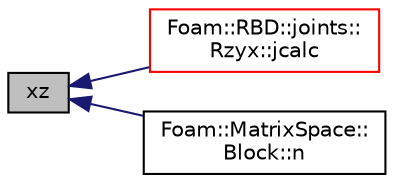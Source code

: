digraph "xz"
{
  bgcolor="transparent";
  edge [fontname="Helvetica",fontsize="10",labelfontname="Helvetica",labelfontsize="10"];
  node [fontname="Helvetica",fontsize="10",shape=record];
  rankdir="LR";
  Node1 [label="xz",height=0.2,width=0.4,color="black", fillcolor="grey75", style="filled", fontcolor="black"];
  Node1 -> Node2 [dir="back",color="midnightblue",fontsize="10",style="solid",fontname="Helvetica"];
  Node2 [label="Foam::RBD::joints::\lRzyx::jcalc",height=0.2,width=0.4,color="red",URL="$a02284.html#a0f30a9a9c09b33bd32b1bb61ab5a132a",tooltip="Update the model state for this joint. "];
  Node1 -> Node3 [dir="back",color="midnightblue",fontsize="10",style="solid",fontname="Helvetica"];
  Node3 [label="Foam::MatrixSpace::\lBlock::n",height=0.2,width=0.4,color="black",URL="$a00142.html#a4fc34aace053a3fa25b880653b83fafa",tooltip="Return the number of columns in the block. "];
}
